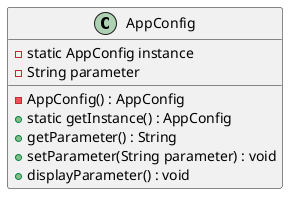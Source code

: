 @startuml
class AppConfig {
    -static AppConfig instance
    -String parameter
    -AppConfig() : AppConfig
    +static getInstance() : AppConfig
    +getParameter() : String
    +setParameter(String parameter) : void
    +displayParameter() : void
}
@enduml